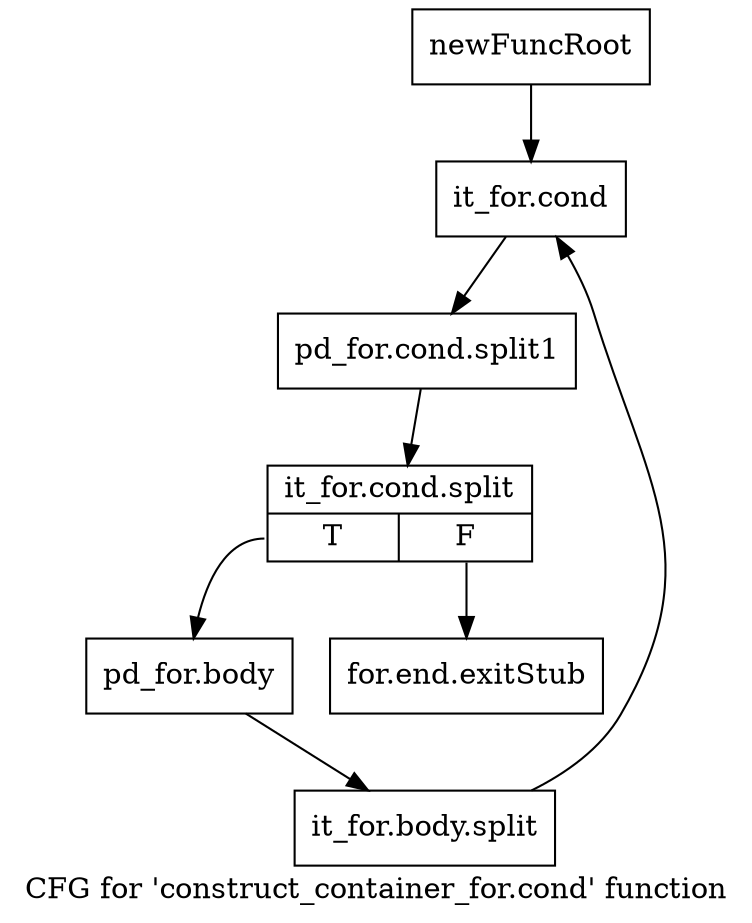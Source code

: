 digraph "CFG for 'construct_container_for.cond' function" {
	label="CFG for 'construct_container_for.cond' function";

	Node0xc6eebb0 [shape=record,label="{newFuncRoot}"];
	Node0xc6eebb0 -> Node0xc6eec50;
	Node0xc6eec00 [shape=record,label="{for.end.exitStub}"];
	Node0xc6eec50 [shape=record,label="{it_for.cond}"];
	Node0xc6eec50 -> Node0xfe78f00;
	Node0xfe78f00 [shape=record,label="{pd_for.cond.split1}"];
	Node0xfe78f00 -> Node0xfddfdf0;
	Node0xfddfdf0 [shape=record,label="{it_for.cond.split|{<s0>T|<s1>F}}"];
	Node0xfddfdf0:s0 -> Node0xc6eeca0;
	Node0xfddfdf0:s1 -> Node0xc6eec00;
	Node0xc6eeca0 [shape=record,label="{pd_for.body}"];
	Node0xc6eeca0 -> Node0xfd97610;
	Node0xfd97610 [shape=record,label="{it_for.body.split}"];
	Node0xfd97610 -> Node0xc6eec50;
}
